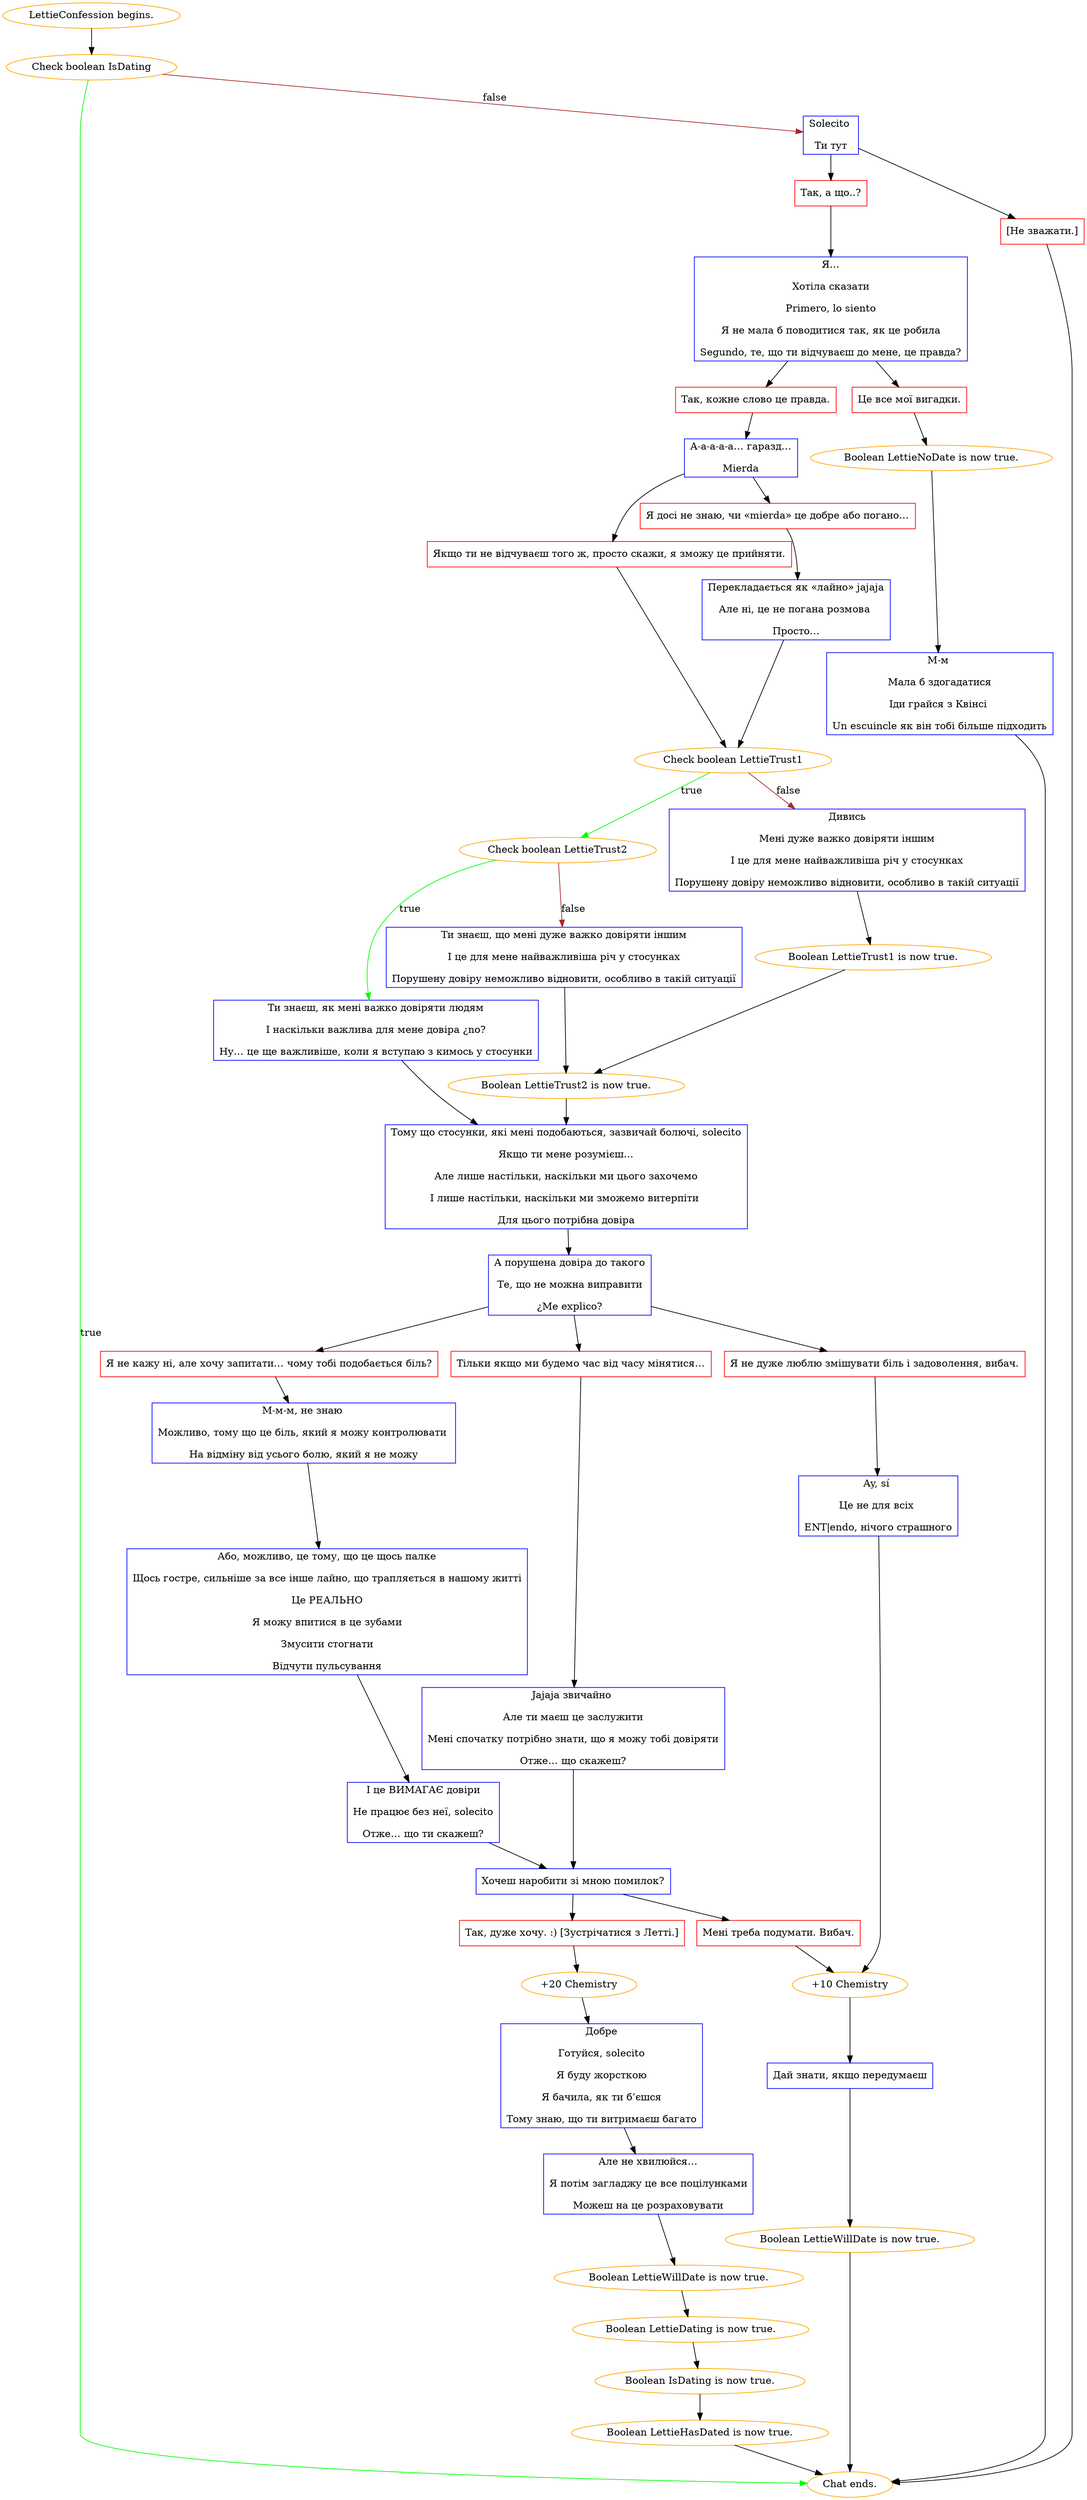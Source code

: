 digraph {
	"LettieConfession begins." [color=orange];
		"LettieConfession begins." -> j3507132931;
	j3507132931 [label="Check boolean IsDating",color=orange];
		j3507132931 -> "Chat ends." [label=true,color=green];
		j3507132931 -> j3199151063 [label=false,color=brown];
	"Chat ends." [color=orange];
	j3199151063 [label="Solecito 
Ти тут",shape=box,color=blue];
		j3199151063 -> j992932349;
		j3199151063 -> j2787749540;
	j992932349 [label="Так, а що..?",shape=box,color=red];
		j992932349 -> j623566211;
	j2787749540 [label="[Не зважати.]",shape=box,color=red];
		j2787749540 -> "Chat ends.";
	j623566211 [label="Я…
Хотіла сказати
Primero, lo siento
Я не мала б поводитися так, як це робила
Segundo, те, що ти відчуваєш до мене, це правда?",shape=box,color=blue];
		j623566211 -> j377162816;
		j623566211 -> j3911303535;
	j377162816 [label="Так, кожне слово це правда.",shape=box,color=red];
		j377162816 -> j2627996458;
	j3911303535 [label="Це все мої вигадки.",shape=box,color=red];
		j3911303535 -> j223558161;
	j2627996458 [label="А-а-а-а-а… гаразд…
Mierda",shape=box,color=blue];
		j2627996458 -> j97336856;
		j2627996458 -> j1183214907;
	j223558161 [label="Boolean LettieNoDate is now true.",color=orange];
		j223558161 -> j225066383;
	j97336856 [label="Якщо ти не відчуваєш того ж, просто скажи, я зможу це прийняти.",shape=box,color=red];
		j97336856 -> j2720179985;
	j1183214907 [label="Я досі не знаю, чи «mierda» це добре або погано…",shape=box,color=red];
		j1183214907 -> j2180496101;
	j225066383 [label="М-м 
Мала б здогадатися
Іди грайся з Квінсі 
Un escuincle як він тобі більше підходить",shape=box,color=blue];
		j225066383 -> "Chat ends.";
	j2720179985 [label="Check boolean LettieTrust1",color=orange];
		j2720179985 -> j675720518 [label=true,color=green];
		j2720179985 -> j627561464 [label=false,color=brown];
	j2180496101 [label="Перекладається як «лайно» jajaja
Але ні, це не погана розмова 
Просто…",shape=box,color=blue];
		j2180496101 -> j2720179985;
	j675720518 [label="Check boolean LettieTrust2",color=orange];
		j675720518 -> j1802317702 [label=true,color=green];
		j675720518 -> j2399115521 [label=false,color=brown];
	j627561464 [label="Дивись
Мені дуже важко довіряти іншим
І це для мене найважливіша річ у стосунках
Порушену довіру неможливо відновити, особливо в такій ситуації",shape=box,color=blue];
		j627561464 -> j1143038757;
	j1802317702 [label="Ти знаєш, як мені важко довіряти людям
І наскільки важлива для мене довіра ¿no?
Ну… це ще важливіше, коли я вступаю з кимось у стосунки",shape=box,color=blue];
		j1802317702 -> j965385099;
	j2399115521 [label="Ти знаєш, що мені дуже важко довіряти іншим
І це для мене найважливіша річ у стосунках
Порушену довіру неможливо відновити, особливо в такій ситуації",shape=box,color=blue];
		j2399115521 -> j4009826049;
	j1143038757 [label="Boolean LettieTrust1 is now true.",color=orange];
		j1143038757 -> j4009826049;
	j965385099 [label="Тому що стосунки, які мені подобаються, зазвичай болючі, solecito
Якщо ти мене розумієш…
Але лише настільки, наскільки ми цього захочемо
І лише настільки, наскільки ми зможемо витерпіти 
Для цього потрібна довіра",shape=box,color=blue];
		j965385099 -> j1328095683;
	j4009826049 [label="Boolean LettieTrust2 is now true.",color=orange];
		j4009826049 -> j965385099;
	j1328095683 [label="А порушена довіра до такого
Те, що не можна виправити
¿Me explico?",shape=box,color=blue];
		j1328095683 -> j2124059588;
		j1328095683 -> j731647934;
		j1328095683 -> j1740506081;
	j2124059588 [label="Я не кажу ні, але хочу запитати… чому тобі подобається біль?",shape=box,color=red];
		j2124059588 -> j1698938154;
	j731647934 [label="Тільки якщо ми будемо час від часу мінятися…",shape=box,color=red];
		j731647934 -> j1629640292;
	j1740506081 [label="Я не дуже люблю змішувати біль і задоволення, вибач.",shape=box,color=red];
		j1740506081 -> j2800746142;
	j1698938154 [label="М-м-м, не знаю 
Можливо, тому що це біль, який я можу контролювати 
На відміну від усього болю, який я не можу",shape=box,color=blue];
		j1698938154 -> j27424260;
	j1629640292 [label="Jajaja звичайно 
Але ти маєш це заслужити
Мені спочатку потрібно знати, що я можу тобі довіряти
Отже… що скажеш?",shape=box,color=blue];
		j1629640292 -> j3052149120;
	j2800746142 [label="Ay, sí 
Це не для всіх 
ENT|endo, нічого страшного",shape=box,color=blue];
		j2800746142 -> j3366626225;
	j27424260 [label="Або, можливо, це тому, що це щось палке
Щось гостре, сильніше за все інше лайно, що трапляється в нашому житті
Це РЕАЛЬНО
Я можу впитися в це зубами
Змусити стогнати
Відчути пульсування",shape=box,color=blue];
		j27424260 -> j1830126683;
	j3052149120 [label="Хочеш наробити зі мною помилок?",shape=box,color=blue];
		j3052149120 -> j4025938353;
		j3052149120 -> j1686673993;
	j3366626225 [label="+10 Chemistry",color=orange];
		j3366626225 -> j122552994;
	j1830126683 [label="І це ВИМАГАЄ довіри
Не працює без неї, solecito
Отже… що ти скажеш?",shape=box,color=blue];
		j1830126683 -> j3052149120;
	j4025938353 [label="Так, дуже хочу. :) [Зустрічатися з Летті.]",shape=box,color=red];
		j4025938353 -> j1036826508;
	j1686673993 [label="Мені треба подумати. Вибач.",shape=box,color=red];
		j1686673993 -> j3366626225;
	j122552994 [label="Дай знати, якщо передумаєш",shape=box,color=blue];
		j122552994 -> j2129367046;
	j1036826508 [label="+20 Chemistry",color=orange];
		j1036826508 -> j1508630096;
	j2129367046 [label="Boolean LettieWillDate is now true.",color=orange];
		j2129367046 -> "Chat ends.";
	j1508630096 [label="Добре
Готуйся, solecito
Я буду жорсткою
Я бачила, як ти б’єшся
Тому знаю, що ти витримаєш багато",shape=box,color=blue];
		j1508630096 -> j3250604795;
	j3250604795 [label="Але не хвилюйся…
Я потім загладжу це все поцілунками
Можеш на це розраховувати",shape=box,color=blue];
		j3250604795 -> j1300785588;
	j1300785588 [label="Boolean LettieWillDate is now true.",color=orange];
		j1300785588 -> j702074970;
	j702074970 [label="Boolean LettieDating is now true.",color=orange];
		j702074970 -> j938814249;
	j938814249 [label="Boolean IsDating is now true.",color=orange];
		j938814249 -> j3003494003;
	j3003494003 [label="Boolean LettieHasDated is now true.",color=orange];
		j3003494003 -> "Chat ends.";
}